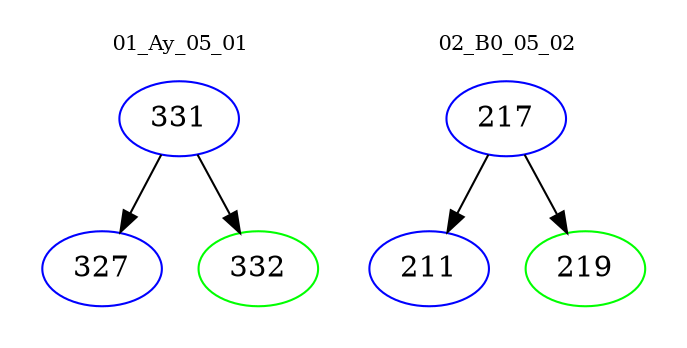 digraph{
subgraph cluster_0 {
color = white
label = "01_Ay_05_01";
fontsize=10;
T0_331 [label="331", color="blue"]
T0_331 -> T0_327 [color="black"]
T0_327 [label="327", color="blue"]
T0_331 -> T0_332 [color="black"]
T0_332 [label="332", color="green"]
}
subgraph cluster_1 {
color = white
label = "02_B0_05_02";
fontsize=10;
T1_217 [label="217", color="blue"]
T1_217 -> T1_211 [color="black"]
T1_211 [label="211", color="blue"]
T1_217 -> T1_219 [color="black"]
T1_219 [label="219", color="green"]
}
}
